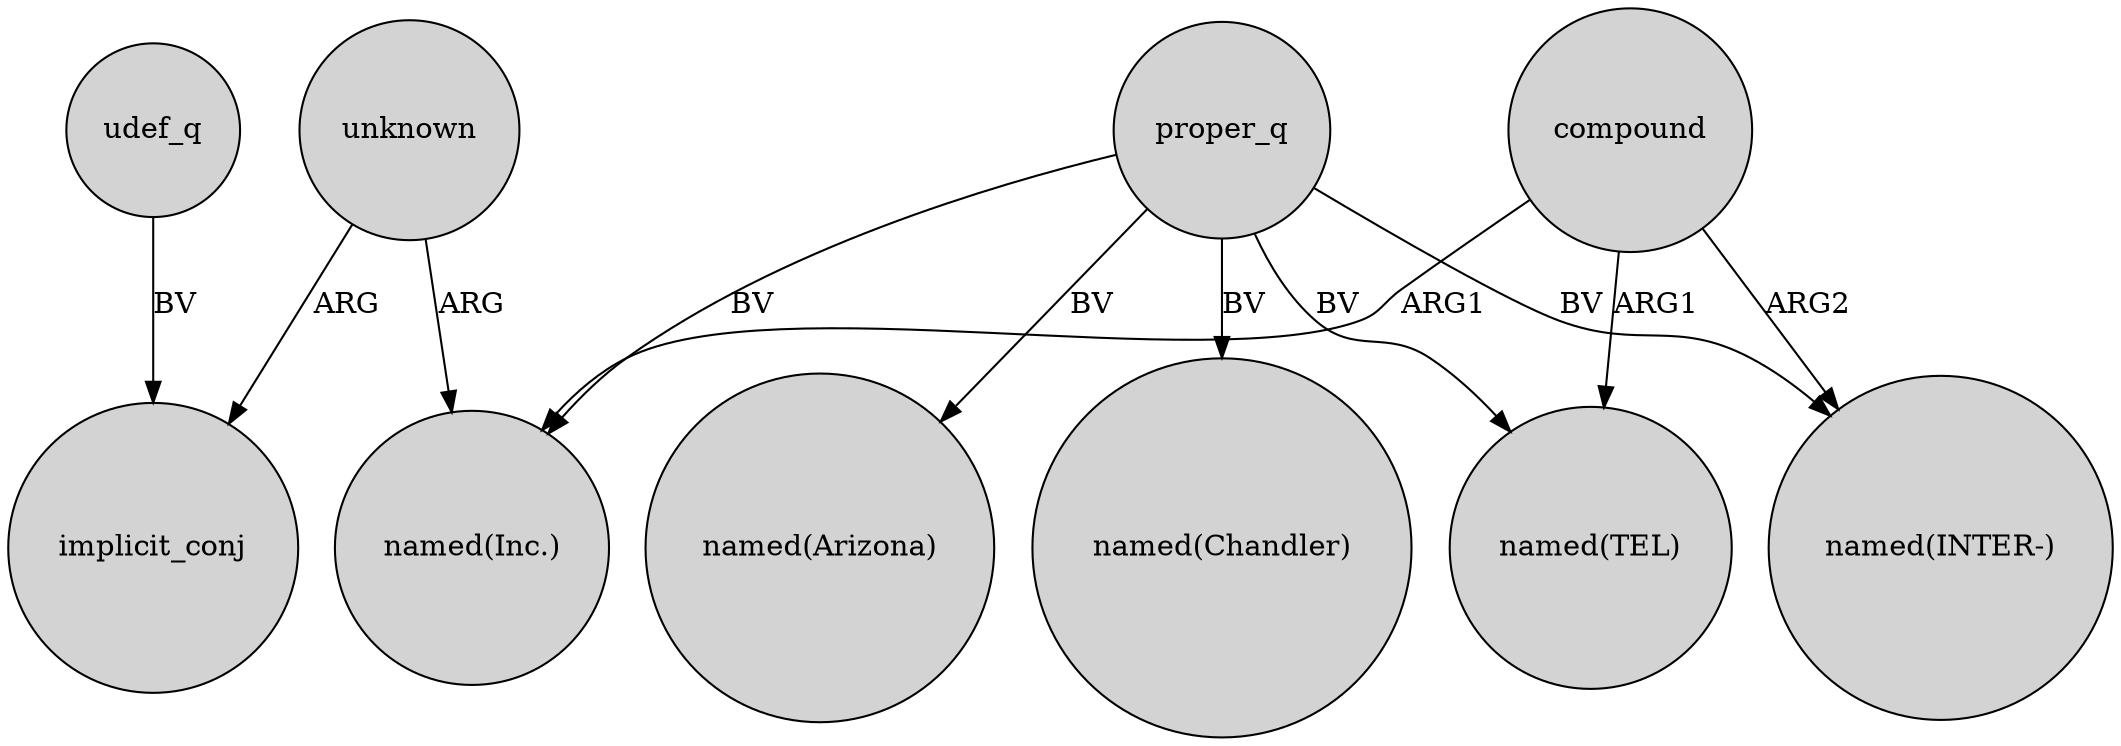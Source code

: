 digraph {
	node [shape=circle style=filled]
	unknown -> implicit_conj [label=ARG]
	proper_q -> "named(Inc.)" [label=BV]
	proper_q -> "named(Arizona)" [label=BV]
	compound -> "named(TEL)" [label=ARG1]
	proper_q -> "named(INTER-)" [label=BV]
	udef_q -> implicit_conj [label=BV]
	proper_q -> "named(Chandler)" [label=BV]
	compound -> "named(INTER-)" [label=ARG2]
	unknown -> "named(Inc.)" [label=ARG]
	proper_q -> "named(TEL)" [label=BV]
	compound -> "named(Inc.)" [label=ARG1]
}
